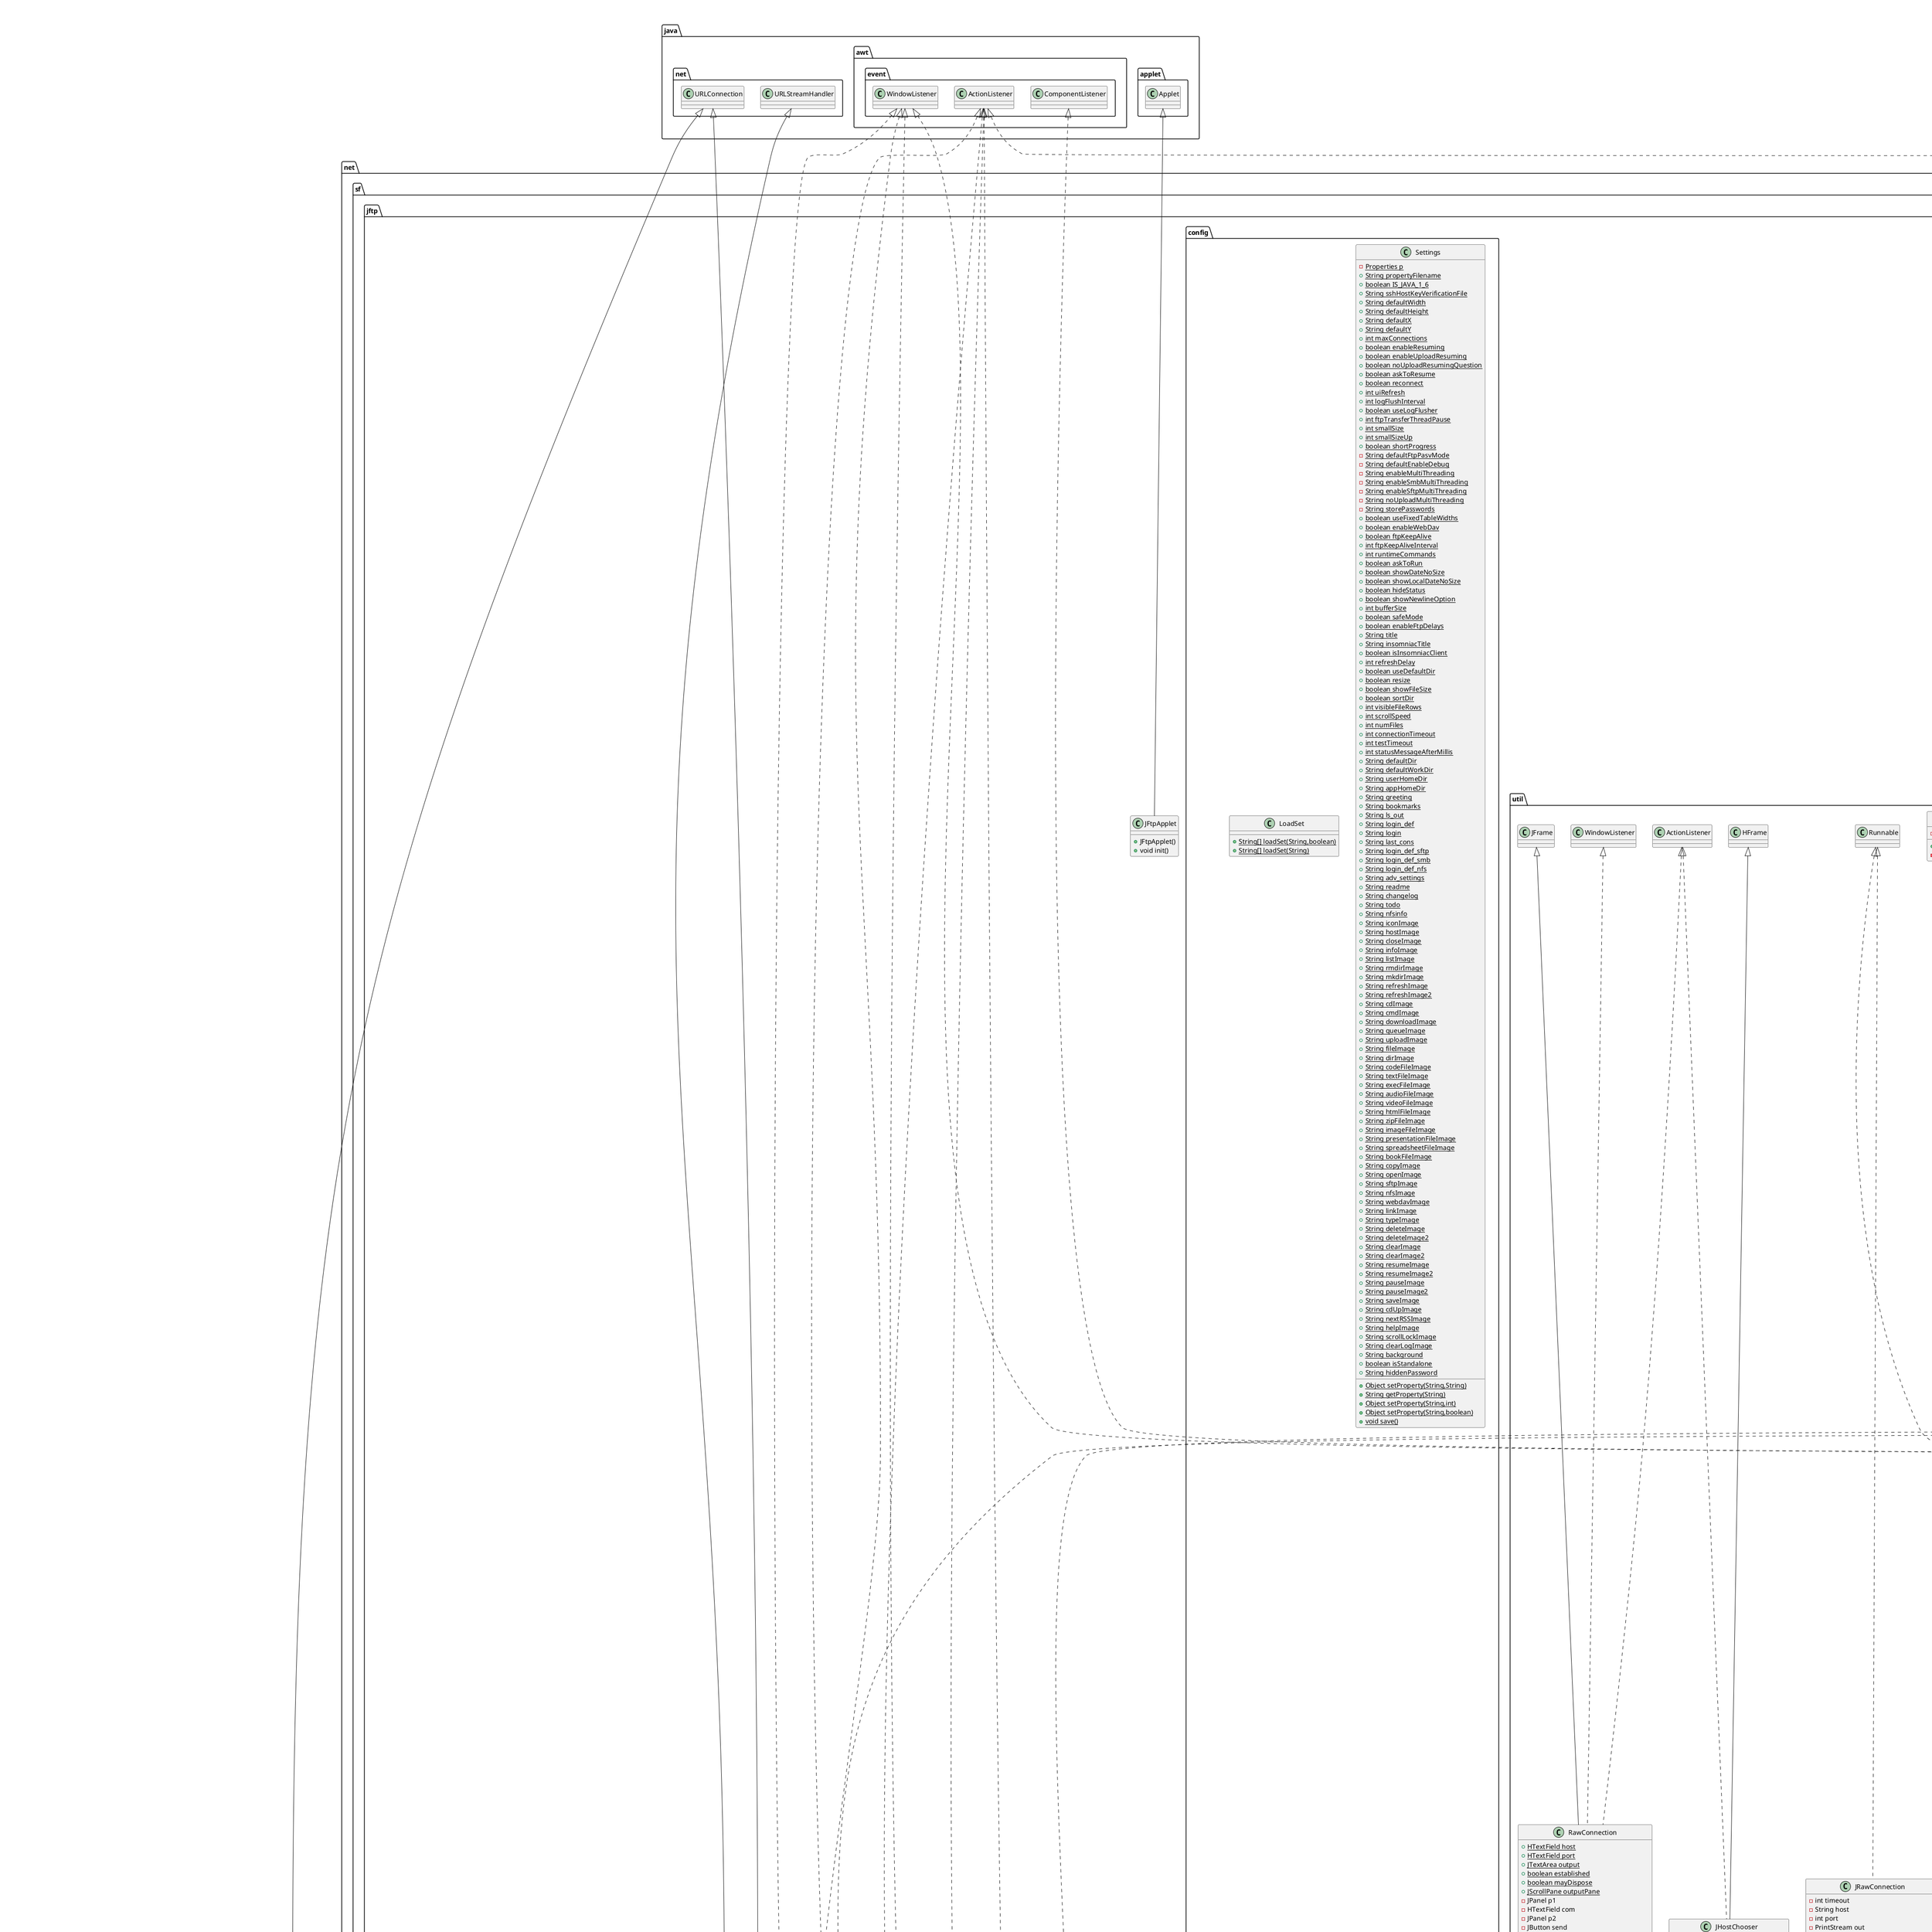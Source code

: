 @startuml
class net.sf.jftp.event.FtpEvent {
- int code
- String message
+  FtpEvent(int)
+  FtpEvent(int,String)
+ String eventMsg()
+ int eventCode()
}
class net.sf.jftp.gui.hostchooser.SftpHostChooser {
+ HTextField host
+ HTextField user
+ HTextField port
+ HPasswordField pass
+ JComboBox enc
+ JComboBox cs
+ JComboBox keys
+ JLabel encL
+ JLabel csL
+ JLabel keysL
+ JLabel keyfileL
- HButton ok
- HButton keyfile
- ComponentListener listener
- boolean useLocal
- String keyfileName
+  SftpHostChooser(ComponentListener,boolean)
+  SftpHostChooser(ComponentListener)
+  SftpHostChooser()
+ void init()
+ void stateChanged(ChangeEvent)
+ void update()
+ void update(String)
+ void actionPerformed(ActionEvent)
+ void windowClosing(WindowEvent)
+ void windowClosed(WindowEvent)
+ void windowActivated(WindowEvent)
+ void windowDeactivated(WindowEvent)
+ void windowIconified(WindowEvent)
+ void windowDeiconified(WindowEvent)
+ void windowOpened(WindowEvent)
+ void pause(int)
}
class net.sf.jftp.gui.tasks.ExternalDisplayer {
- JTextArea info
- JButton close
+  ExternalDisplayer(java.net.URL)
+ void actionPerformed(ActionEvent)
- void load(java.net.URL)
+ Insets getInsets()
}
class net.sf.jftp.gui.framework.ProgressBarList {
- int index
+  ProgressBarList()
+ void setListData(DirEntry[])
+ ProgressbarItem getSelectedValue()
- void deselectAll()
- String strip(String)
+ void setTransferred(String,long,String,long)
}
class net.sf.jftp.gui.hostchooser.NfsHostChooser {
+ {static} HTextField host
+ {static} HTextField user
+ {static} HPasswordField pass
+ {static} HButton info
- HPanel okP
- HButton ok
- ComponentListener listener
- boolean useLocal
+  NfsHostChooser(ComponentListener,boolean)
+  NfsHostChooser(ComponentListener)
+  NfsHostChooser()
+ void init()
+ void update()
+ void actionPerformed(ActionEvent)
+ void windowClosing(WindowEvent)
+ void windowClosed(WindowEvent)
+ void windowActivated(WindowEvent)
+ void windowDeactivated(WindowEvent)
+ void windowIconified(WindowEvent)
+ void windowDeiconified(WindowEvent)
+ void windowOpened(WindowEvent)
+ void pause(int)
}
class net.sf.jftp.gui.framework.GUIDefaults {
+ {static} Color mainBack
+ {static} Color back
+ {static} Color sizeBack
+ {static} Color front
+ {static} Color white
+ {static} Color red
+ {static} Color blue
+ {static} Color green
+ {static} Color activeColor
+ {static} Color activatedColor
+ {static} Color cdColor
+ {static} Color deniedColor
+ {static} Color writableColor
+ {static} Color defaultColor
+ {static} Color light
+ {static} Color lightActive
+ {static} Font small
+ {static} Font font
+ {static} Font active
+ {static} Font menuFont
+ {static} Font status
+ {static} Font monospaced
}
class net.sf.jftp.gui.tasks.Remover {
- HTextField text
- HButton ok
- HButton cancel
- HPanel okP
- String type
+  Remover(String,String)
+ void actionPerformed(ActionEvent)
}
class net.sf.jftp.system.logging.SystemLogger {
- void log(String)
- void log(String,Throwable)
+ void debug(String)
+ void debugRaw(String)
+ void debug(String,Throwable)
+ void warn(String)
+ void warn(String,Throwable)
+ void error(String)
+ void error(String,Throwable)
+ void info(String)
+ void info(String,Throwable)
+ void fatal(String)
+ void fatal(String,Throwable)
}
class net.sf.jftp.gui.tasks.HttpBrowser {
+  HttpBrowser(String)
+ void hyperlinkUpdate(HyperlinkEvent)
}
class net.sf.jftp.net.FtpKeepAliveThread {
- Thread runner
- FtpConnection conn
+  FtpKeepAliveThread(FtpConnection)
+ void run()
}
class net.sf.jftp.gui.framework.Updater {
}
class net.sf.jftp.tools.FileSearch {
- int currentDepth
- Hashtable checked
+ {static} boolean quiet
+ {static} boolean ultraquiet
~ String localDir
~ int MAX
~ int MIN_TERM
~ int MIN_FACTOR
~ boolean LOAD
~ String[] typeArray
~ String[] termArray
~ String[] optArray
~ String[] ignoreArray
~ String[] scanArray
+ {static} void main(String[])
- void spider(String)
- String clear(String)
- Vector addVector(Vector,Vector)
- int rate(String)
- int checkForResult(String)
- boolean checkForScanableUrl(String)
- void crawl(String)
- Vector sort(String,String,String)
- String[] check(String)
- String createAbsoluteUrl(String,String)
}
class net.sf.jftp.tools.Getter {
- String localDir
+  Getter(String)
+ String fetch(String)
+ void fetch(String,boolean)
+ {static} void chill(int)
}
class net.sf.jftp.util.JHostChooser {
- JLabel hostL
- JLabel portL
- JTextField host
- JTextField port
- JPanel p1
- JPanel okP
- JButton ok
+  JHostChooser()
+ void actionPerformed(ActionEvent)
+ Insets getInsets()
}
class net.sf.jftp.gui.tasks.PathChanger {
- HTextField text
- HButton ok
- String type
+  PathChanger(String)
+ void actionPerformed(ActionEvent)
}
class net.sf.jftp.gui.tasks.ProxyChooser {
- HTextField proxy
- HTextField port
- HButton ok
+  ProxyChooser()
+ void actionPerformed(ActionEvent)
}
class net.sf.jftp.net.server.FtpServer {
- int port
- int dataPort
+  FtpServer()
+  FtpServer(int)
+ void run()
+ {static} void main(String[])
}
class net.sf.jftp.gui.base.UIUtils {
+ {static} String getPasswordFromUser(JComponent)
+ {static} void runCommand(String)
}
class net.sf.jftp.gui.base.Spawn {
- Thread runner
- String cmd
+  Spawn(String)
+ void run()
}
class FtpUpload {
- boolean isThere
- ConnectionHandler handler
+  FtpUpload(String,String,String)
+ {static} void main(String[])
+ void updateRemoteDirectory(BasicConnection)
+ void connectionInitialized(BasicConnection)
+ void updateProgress(String,String,long)
+ void connectionFailed(BasicConnection,String)
+ void actionFinished(BasicConnection)
+ void debug(String)
+ void debugRaw(String)
+ void debug(String,Throwable)
+ void warn(String)
+ void warn(String,Throwable)
+ void error(String)
+ void error(String,Throwable)
+ void info(String)
+ void info(String,Throwable)
+ void fatal(String)
+ void fatal(String,Throwable)
}
class net.sf.jftp.gui.base.dir.DirEntry {
+ {static} int R
+ {static} int W
+ {static} int DENIED
~ {static} Hashtable extensionMap
~ {static} Object[] extensions
+ String file
- JLabel c
+ boolean selected
+ ActionListener who
- Image img
+ boolean isFile
- boolean isDirectory
- long size
- long transferred
- boolean isLink
- int accessible
- boolean noRender
+ Date date
+  DirEntry(String,ActionListener)
+ int Permission()
+ boolean isDirectory()
+ boolean isFile()
+ boolean isSelected()
+ String toString()
+ ImageIcon getImageIcon()
}
class net.sf.jftp.net.wrappers.WebdavConnection {
+ {static} int webdavBuffer
- String path
- String pwd
- Vector listeners
- String[] files
- String[] size
- int[] perms
- String baseFile
- int fileCount
- boolean shortProgress
- String user
- String pass
+  WebdavConnection(String,String,String,ConnectionListener)
+ int removeFileOrDir(String)
- void cleanLocalDir(String)
+ void sendRawCommand(String)
+ void disconnect()
+ boolean isConnected()
+ boolean cdup()
+ boolean mkdir(String)
+ void list()
+ boolean chdir(String)
+ boolean chdirNoRefresh(String)
+ String processPath(String)
+ String[] sortLs()
+ String[] sortSize()
+ int handleDownload(String)
+ int handleUpload(String)
+ int download(String)
+ int upload(String)
- void transferDir(String,String)
- HttpURL getURL(String)
- WebdavResource getResource(String)
- void transfer(String)
- void transfer(String,boolean)
- void work(String,String)
+ int upload(String,InputStream)
+ InputStream getDownloadInputStream(String)
+ void addConnectionListener(ConnectionListener)
+ void fireDirectoryUpdate()
+ boolean login(String,String)
+ void fireProgressUpdate(String,String,int)
+ Date[] sortDates()
+ boolean rename(String,String)
}
class net.sf.jftp.gui.framework.HButton {
+  HButton(String)
}
class net.sf.jftp.gui.base.Properties {
- Label fileL
- Label sizeL
- HButton ok
- HPanel okP
- String type
- String file
+  Properties(String,String)
- void process()
+ void actionPerformed(ActionEvent)
}
class net.sf.jftp.net.wrappers.StartConnection {
+ {static} FtpConnection con
+ {static} String keyfile
+ {static} boolean startCon(String,String,String,String,int,String,boolean)
+ {static} int startFtpCon(String,String,String,int,String,boolean)
+ {static} int startFtpCon(String,String,String,int,String,boolean,String)
- {static} void updateFileMenu(String[])
}
class net.sf.jftp.net.DataConnection {
+ {static} String GET
+ {static} String PUT
+ {static} String FAILED
+ {static} String FINISHED
+ {static} String DFINISHED
+ {static} String GETDIR
+ {static} String PUTDIR
- BufferedInputStream in
- BufferedOutputStream out
- Thread reciever
- int port
+ Socket sock
- ServerSocket ssock
- String type
- String file
- String host
- boolean resume
+ boolean finished
- boolean isThere
- long start
- FtpConnection con
- int skiplen
- boolean justStream
- boolean ok
- String localfile
- String newLine
- String LINEEND
+  DataConnection(FtpConnection,int,String,String,String)
+  DataConnection(FtpConnection,int,String,String,String,boolean)
+  DataConnection(FtpConnection,int,String,String,String,boolean,boolean)
+  DataConnection(FtpConnection,int,String,String,String,boolean,String)
+  DataConnection(FtpConnection,int,String,String,String,boolean,int)
+  DataConnection(FtpConnection,int,String,String,String,boolean,int,InputStream)
+ void run()
- void debug(String)
+ void reset()
- boolean time()
+ boolean isThere()
+ boolean isOK()
+ void interrupt()
- byte[] modifyPut(byte[],int)
- byte[] modifyGet(byte[],int)
}
class net.sf.jftp.net.server.FtpServerSocket {
+ {static} int port
+ {static} int dataPort
- {static} ArrayList commands
- Socket socket
- BufferedReader in
- PrintWriter out
- Hashtable methods
- File directory
- ResourceBundle bundle
- ServerSocket pasvSocket
- boolean passive
- int activePort
- String structure
- String transferMode
- String type
- String rootDir
- String currentDir
+  FtpServerSocket(Socket)
- void send(String)
- void send(String,Object[])
+ void motd()
+ void user(String)
+ void pass(String)
+ void syst(String)
+ void type(String)
+ void stru(String)
+ void mode(String)
+ void rein(String)
+ void smnt(String)
+ void quit(String)
+ void pwd(String)
+ void cwd(String)
+ void cdup(String)
+ void noop(String)
+ void help(String)
+ void stat(String)
- String addTrailingSlash(String)
- String removeTrailingSlash(String)
+ void mkd(String)
+ void feat(String)
+ void pasv(String)
+ void list(String)
+ void nlst(String)
+ void port(String)
+ void opts(String)
+ void lang(String)
+ void auth(String)
+ void setRoot(String)
+ void run()
+ {static} void main(String[])
}
class net.sf.jftp.JFtpApplet {
+  JFtpApplet()
+ void init()
}
class net.sf.jftp.gui.base.dir.DirPanel {
+ int length
+ String[] files
+ DirEntry[] dirEntry
+ String type
+ long oldtime
+ DownloadList dList
+ BasicConnection con
+ String path
+ JList jl
+  DirPanel()
+  DirPanel(String)
+  DirPanel(String,String)
+ void fresh()
+ void actionPerformed(Object,String)
+ void lock(boolean)
+ void unlock(boolean)
}
class net.sf.jftp.event.EventProcessor {
- {static} Hashtable table
- Vector buffer
- boolean done
+  EventProcessor(Vector)
+ void accept(Event)
+ {static} void addHandler(int,EventHandler)
+ boolean handle(Event)
+ void run()
}
class net.sf.jftp.gui.framework.HImage {
+ {static} Image getImage(Component,String)
+ {static} ImageIcon getImageIcon(String,String)
}
class net.sf.jftp.gui.base.LogFlusher {
- Thread runner
+  LogFlusher()
+ void run()
}
class yourTestsHere.CSSE375Test {
+ void test()
}
class net.sf.jftp.gui.tasks.NativeHttpBrowser {
+  NativeHttpBrowser(Composite,String)
+ {static} void main(String[])
}
class net.sf.jftp.gui.framework.ProgressbarItem {
- DirEntry d
- JProgressBar bar
+  ProgressbarItem(DirEntry)
+ void update(long,long,String)
+ void deselect()
+ void select()
+ Insets getInsets()
}
class net.sf.jftp.net.JConnection {
- int timeout
- String host
- int port
- PrintStream out
- BufferedReader in
- Socket s
- boolean isOk
- boolean established
- Thread runner
- int localPort
+  JConnection(String,int)
+ void run()
+ boolean isThere()
+ void send(String)
+ PrintStream getInetOutputStream()
+ InetAddress getLocalAddress()
- void pause(int)
}
class net.sf.jftp.net.wrappers.HttpTransfer {
- String url
- String localPath
- String file
+ boolean work
+ boolean pause
+ Thread runner
- Vector listeners
- int stat
- ConnectionHandler handler
+  HttpTransfer(String,String,Vector,ConnectionHandler)
+ void prepare()
+ void run()
+ void fireProgressUpdate(String,String,int)
+ boolean hasStarted()
+ FtpConnection getFtpConnection()
+ DataConnection getDataConnection()
}
abstract class net.sf.jftp.net.Transfer {
+ {static} String PAUSED
+ {static} String QUEUED
+ {static} String REMOVED
+ {static} String UPLOAD
+ {static} String DOWNLOAD
+ boolean work
+ boolean pause
+ {abstract}void prepare()
+ {abstract}int getStatus()
+ {abstract}boolean hasStarted()
+ {abstract}FtpConnection getFtpConnection()
+ {abstract}DataConnection getDataConnection()
}
class net.sf.jftp.gui.tasks.HostList {
- String promptHost
- String promptUser
- String promptPass
- String promptName
- String promptPort
- String promptButtonCancel
- String promptButtonOk
- String promptButtonSave
- String promptButtonNew
- String promptButtonDelete
- String promptDialogTitle
- JPanel jpHostInfo
- JTextField jtfHost
- JTextField jtfUser
- JPasswordField jtfPass
- JTextField jtfName
- JTextField jtfPort
- JLabel jlHost
- JLabel jlUser
- JLabel jlPass
- JLabel jlName
- JLabel jlPort
- JSplitPane jsplitpane
- JScrollPane jscrollpane
- JPanel jpbuttons
- JButton jbsave
- JButton jbcancel
- JButton jbok
- JButton jbnew
- JButton jbdelete
- JList hostList
- DefaultListModel hostListModel
- FtpHost selectedHostInfo
+  HostList(JDialog)
# void initListeners()
# void init()
# void initPrompts()
# void initButtonPanel()
# void initHostInfoPanel()
# void initHostListFrame()
# void loadHostList()
+ void onSelectHost()
+ void onDelete()
+ void onSave()
+ void onOk()
+ void onCancel()
+ void onNew()
- void updateHostInfoPanel()
- void updateHostInfoObject()
}
class net.sf.jftp.event.EventCollector {
# Vector buffer
+  EventCollector()
+ void accept(Event)
}
class net.sf.jftp.net.wrappers.SmbConnection {
+ {static} int smbBuffer
- String path
- String pwd
- Vector listeners
- String[] files
- String[] size
- int[] perms
- String user
- String pass
- String host
- String domain
- String baseFile
- int fileCount
- boolean isDirUpload
- boolean shortProgress
- boolean dummy
- boolean connected
+  SmbConnection()
+  SmbConnection(String,String,String,String,ConnectionListener)
# NtlmPasswordAuthentication getNtlmPasswordAuthentication()
- NtlmPasswordAuthentication getAuth()
+ int removeFileOrDir(String)
- void cleanSmbDir(String)
+ void sendRawCommand(String)
+ void disconnect()
+ boolean isConnected()
+ boolean cdup()
+ boolean mkdir(String)
+ void list()
+ boolean chdir(String)
+ boolean chdir(String,boolean)
+ boolean chdirNoRefresh(String)
+ boolean setLocalPath(String)
+ String[] sortLs()
+ String[] sortSize()
+ int handleUpload(String)
+ int handleDownload(String)
+ int upload(String)
+ int download(String)
- void downloadDir(String,String)
- void uploadDir(String,String)
- String toSMB(String)
- void work(String,String)
- void update(String,String,int)
+ void addConnectionListener(ConnectionListener)
+ void setConnectionListeners(Vector)
+ void fireDirectoryUpdate()
+ boolean login(String,String)
+ void fireProgressUpdate(String,String,int)
+ void fireActionFinished(SmbConnection)
+ int upload(String,InputStream)
+ InputStream getDownloadInputStream(String)
+ Date[] sortDates()
+ boolean rename(String,String)
}
class net.sf.jftp.system.CommandLine {
- EventCollector eventCollector
+  CommandLine()
+ boolean handle(Event)
+ void run()
+ {static} void main(String[])
}
class net.sf.jftp.JFtp {
+ {static} boolean mainUsed
+ {static} StatusPanel statusP
+ {static} JLabel statusL
+ {static} JFrame mainFrame
+ {static} Dir localDir
+ {static} Dir remoteDir
+ {static} DownloadList dList
+ {static} DownloadQueue dQueue
+ {static} boolean uiBlocked
+ {static} HostInfo hostinfo
- {static} ConnectionHandler defaultConnectionHandler
+ {static} JDesktopPane desktop
- {static} JScrollPane logSp
+ {static} JTextArea log
+ {static} boolean doScroll
+ {static} AppMenuBar menuBar
+ {static} int CAPACITY
+ {static} int CONNECTION_DATA_LENGTH
+ {static} DropTarget dropTarget
+ {static} DropTargetListener dtListener
+ {static} int acceptableActions
- LogFlusher flusher
- boolean initSize
+ JTabbedPane remoteConnectionPanel
+ JTabbedPane localConnectionPanel
- String oldText
- HDesktopBackground background
- JToolBar bottomBar
- JSplitPane workP
- JSplitPane logP
- JInternalFrame j1
- JInternalFrame j2
- JInternalFrame j3
- JInternalFrame j4
- JInternalFrame j5
- {static} Hashtable<String,JInternalFrame> internalFrames
+ HostChooser hc
- String buffer
- long oldtime
- UpdateDaemon daemon
+ RSSFeeder feeder
+  JFtp()
+  JFtp(boolean)
+ void init()
+ void addRSS()
# void chooseHost()
+ {static} String getHost()
+ {static} void setHost(String)
+ {static} void localUpdate()
+ {static} void remoteUpdate()
- void saveInternalPositions()
- void restoreInternalPositions()
- void restoreInternalPosition(JInternalFrame,String)
- void saveInternalPosition(JInternalFrame,String)
+ void windowClosing(WindowEvent)
+ {static} void safeDisconnect()
+ void windowClosed(WindowEvent)
+ void windowActivated(WindowEvent)
+ void windowDeactivated(WindowEvent)
+ void windowIconified(WindowEvent)
+ void windowDeiconified(WindowEvent)
+ void windowOpened(WindowEvent)
+ void componentHidden(ComponentEvent)
+ void componentMoved(ComponentEvent)
+ void componentShown(ComponentEvent)
+ void componentResized(ComponentEvent)
+ void addBackgroundImage()
- {static} void setSocksProxyOptions(String,String)
+ {static} void main(String[])
# void displayGUI()
- void log(String)
- void logRaw(String)
+ {static} void clearLog()
- void log(String,Throwable)
+ void debug(String)
+ void debugRaw(String)
+ void debug(String,Throwable)
+ void warn(String)
+ void warn(String,Throwable)
+ void error(String)
+ void error(String,Throwable)
+ void info(String)
+ void info(String,Throwable)
+ void fatal(String)
+ void fatal(String,Throwable)
+ void debugSize(int,boolean,boolean,String)
+ {static} String getVersion()
+ {static} ConnectionHandler getConnectionHandler()
+ void fireUpdate()
+ void ensureLogging()
+ void setLookAndFeel(String)
+ void addConnection(String,BasicConnection)
+ void addLocalConnection(String,BasicConnection)
- String parse(String)
+ void stateChanged(ChangeEvent)
+ void closeCurrentTab()
+ void closeCurrentLocalTab()
+ void addToDesktop(String,Component,int,int)
+ void removeFromDesktop(int)
+ {static} void setAppCursor(Cursor)
+ void setClosable(int,boolean)
+ void setLocation(int,int,int)
+ {static} void updateMenuBar()
+ void internalFrameClosing(InternalFrameEvent)
+ void internalFrameActivated(InternalFrameEvent)
+ void internalFrameClosed(InternalFrameEvent)
+ void internalFrameDeactivated(InternalFrameEvent)
+ void internalFrameDeiconified(InternalFrameEvent)
+ void internalFrameIconified(InternalFrameEvent)
+ void internalFrameOpened(InternalFrameEvent)
+ void drop()
+ void handleDrop(DropTargetDropEvent,Transferable)
- void draggedTransfer(File[],String)
}
class net.sf.jftp.JFtp$DTListener {
+ void dragEnter(DropTargetDragEvent)
+ void dragOver(DropTargetDragEvent)
+ void dropActionChanged(DropTargetDragEvent)
+ void dragExit(DropTargetEvent)
+ void drop(DropTargetDropEvent)
}
class net.sf.jftp.gui.framework.TransferComponent {
}
class net.sf.jftp.net.FtpURLStreamHandler {
+  FtpURLStreamHandler()
+ URLConnection openConnection(URL)
}
interface net.sf.jftp.event.FtpEventConstants {
+ {static} int FTPCommand
+ {static} int FTPPrompt
+ {static} int FTPShutdown
}
class net.sf.jftp.gui.base.dir.DirCellRenderer {
~ {static} ImageIcon longIcon
~ {static} ImageIcon shortIcon
- Object value
+  DirCellRenderer()
+ Component getListCellRendererComponent(JList,Object,int,boolean,boolean)
}
class net.sf.jftp.gui.base.LocalDir {
~ {static} String deleteString
~ {static} String mkdirString
~ {static} String refreshString
~ {static} String cdString
~ {static} String cmdString
~ {static} String downloadString
~ {static} String uploadString
~ {static} String zipString
~ {static} String cpString
~ {static} String rnString
~ {static} String cdUpString
~ HImageButton deleteButton
~ HImageButton mkdirButton
~ HImageButton cmdButton
~ HImageButton refreshButton
~ HImageButton cdButton
~ HImageButton uploadButton
~ HImageButton zipButton
~ HImageButton cpButton
~ HImageButton rnButton
- DirCanvas label
- boolean pathChanged
- boolean firstGui
- int pos
- JPanel p
- JToolBar buttonPanel
- JToolBar currDirPanel
- DefaultListModel jlm
- JScrollPane jsp
- int tmpindex
- Hashtable dummy
- JPopupMenu popupMenu
- JMenuItem runFile
- JMenuItem viewFile
- JMenuItem props
- DirEntry currentPopup
- String sortMode
~ String[] sortTypes
- JComboBox sorter
~ HImageButton cdUpButton
- boolean dateEnabled
+  LocalDir()
+  LocalDir(String)
+ void gui_init()
+ void doChdir(String)
+ void setViewPort()
+ void gui(boolean)
+ void setDirList(boolean)
+ boolean chdir(String)
+ void actionPerformed(ActionEvent)
- void copy(Object[],String,String,String)
+ void blockedTransfer(int)
+ void lock(boolean)
+ void unlock(boolean)
+ void fresh()
+ void transfer()
+ void startTransfer(DirEntry)
+ void transfer(int)
+ void safeUpdate()
+ void actionPerformed(Object,String)
+ void updateProgress(String,String,long)
+ void connectionInitialized(BasicConnection)
+ void actionFinished(BasicConnection)
+ void connectionFailed(BasicConnection,String)
- void setDate()
+ void updateRemoteDirectory(BasicConnection)
- void setZipFilePath(DirEntry)
+ void showContentWindow(String,DirEntry)
+ void keyPressed(KeyEvent)
+ void keyReleased(KeyEvent)
+ void keyTyped(KeyEvent)
}
class net.sf.jftp.system.UpdateDaemon {
- {static} int rem
- {static} int loc
- {static} int log
- {static} int reg
- {static} int cal
- Thread runner
- JFtp jftp
+  UpdateDaemon(JFtp)
+ {static} void updateRemoteDirGUI()
+ {static} void updateRemoteDir()
+ {static} void updateLocalDir()
+ {static} void updateLog()
+ {static} void updateCall()
+ void run()
}
class net.sf.jftp.net.ConnectionHandler {
- Hashtable<String,Transfer> connections
+ void addConnection(String,Transfer)
+ void removeConnection(String)
+ Hashtable<String,Transfer> getConnections()
}
class net.sf.jftp.gui.tasks.Renamer {
+ HTextField text
- HButton ok
- HPanel okP
- String oldName
- String path
+  Renamer(String,String)
+ void actionPerformed(ActionEvent)
}
abstract class net.sf.jftp.event.Event {
+ {abstract}int eventCode()
}
class net.sf.jftp.net.FilesystemConnection {
+ {static} int filesystemBuffer
- String path
- String pwd
- Vector<ConnectionListener> listeners
- String[] files
- String[] size
- int[] perms
- String baseFile
- int fileCount
- boolean shortProgress
+ Vector<Date> dateVector
+  FilesystemConnection()
+  FilesystemConnection(String,ConnectionListener)
+ int removeFileOrDir(String)
- void cleanLocalDir(String)
+ void sendRawCommand(String)
+ void disconnect()
+ boolean isConnected()
+ boolean cdup()
+ boolean mkdir(String)
+ void list()
+ boolean chdir(String)
+ boolean chdirNoRefresh(String)
+ String processPath(String)
+ boolean setLocalPath(String)
+ String[] sortLs()
+ String[] sortSize()
+ int handleDownload(String)
+ int handleUpload(String)
+ int download(String)
+ int upload(String)
- void transferDir(String,String)
- void transfer(String)
- void work(String,String)
+ int upload(String,InputStream)
- void work(BufferedInputStream,String,String)
+ InputStream getDownloadInputStream(String)
+ void addConnectionListener(ConnectionListener)
+ void setConnectionListeners(Vector<ConnectionListener>)
+ void fireDirectoryUpdate()
+ boolean login(String,String)
+ void fireProgressUpdate(String,String,int)
+ Date[] sortDates()
+ boolean rename(String,String)
}
class net.sf.jftp.gui.framework.LoadPanel {
}
class net.sf.jftp.net.FtpURLConnection {
- FtpConnection connection
- String username
- String password
- int loginFlag
+  FtpURLConnection(URL)
+ void connect()
+ boolean loginSucceeded()
+ {static} void main(String[])
}
class net.sf.jftp.net.FtpTransfer {
- String host
- int port
- String localPath
- String remotePath
- String file
- String user
- String pass
- FtpConnection con
- String type
+ Thread runner
- int stat
- boolean started
- ConnectionHandler handler
- Vector<ConnectionListener> listeners
- String newName
- int transferStatus
- String crlf
+  FtpTransfer(String,int,String,String,String,String,String,String,ConnectionHandler,Vector<ConnectionListener>,String,String)
+  FtpTransfer(String,int,String,String,String,String,String,String,ConnectionHandler,Vector<ConnectionListener>,String)
+ void prepare()
+ void run()
+ boolean hasStarted()
}
class net.sf.jftp.gui.framework.HFrame {
+  HFrame()
+ void fixLocation()
+ {static} void fixLocation(Window)
}
class net.sf.jftp.gui.base.StatusCanvas {
~ JLabel host
~ JLabel separator
~ JLabel text
~ String drawText
~ int pos
~ Image image
~ Graphics offg
~ boolean slide
~ int interval
~ boolean fwd
+  StatusCanvas()
+ void forward()
+ void scrollText(String)
+ void fresh()
+ void paintComponent(Graphics)
+ void update(Graphics)
}
class net.sf.jftp.net.FtpConnection {
- {static} boolean TESTMODE
+ {static} String ASCII
+ {static} String BINARY
+ {static} String EBCDIC
+ {static} String L8
+ {static} String STREAM
+ {static} String BLOCKED
+ {static} String COMPRESSED
- {static} String NEGATIVE
- {static} String NEGATIVE2
- {static} String POSITIVE
- {static} String PROCEED
- {static} char MORE_LINES_APPENDED
+ {static} String LIST_DEFAULT
+ {static} String LIST
- {static} boolean useStream
- {static} boolean useBlocked
- {static} boolean useCompressed
- {static} int porta
- {static} int portb
+ boolean hasUploaded
+ boolean work
- boolean msg
- boolean ok
- String pwd
- String initCWD
- String[] loginAck
- String osType
- String dataType
- List<FtpTransfer> transfers
- boolean modeStreamSet
- DataConnection dcon
- Vector<ConnectionListener> listeners
- ConnectionHandler handler
- FtpKeepAliveThread keepAliveThread
- String localPath
- String host
- String username
- String password
- int port
- BufferedReader in
- JConnection jcon
- boolean connected
- boolean shortProgress
- boolean isDirUpload
- String baseFile
- int fileCount
- String typeNow
- String crlf
+ Vector<Date> dateVector
+ Vector<String> currentListing
+ Vector<String> currentFiles
+ Vector<String> currentSizes
+ Vector<String> currentPerms
+  FtpConnection(String)
+  FtpConnection(String,int,String)
+  FtpConnection(String,int,String,String)
+ int login(String,String)
+ String[] sortSize()
- String[] toArray(Vector<String>)
+ String[] sortLs()
- String giveFile(StringTokenizer,int)
- String giveSize(StringTokenizer,int)
- String parseSymlink(String)
- String parseSymlinkBack(String)
- boolean isSymlink(String)
+ int handleDownload(String)
+ int download(String)
+ InputStream getDownloadInputStream(String)
- int rawDownload(String)
- int downloadDir(String)
+ int handleUpload(String)
+ int handleUpload(String,String)
+ int upload(String)
+ int upload(String,String)
+ int upload(String,InputStream)
+ int upload(String,String,InputStream)
- int rawUpload(String)
- int rawUpload(String,String)
- int rawUpload(String,String,InputStream)
- int uploadDir(String)
- String parse(String)
- int cleanDir(String,String)
+ int removeFileOrDir(String)
+ void disconnect()
+ void sendRawCommand(String)
+ boolean isConnected()
- void updatePWD()
+ boolean chdirRaw(String)
- boolean success(String)
+ boolean cdup()
+ boolean mkdir(String)
- int negotiatePort()
+ void list()
+ boolean chdir(String)
+ boolean chdirNoRefresh(String)
- boolean chdirWork(String)
+ void pause(int)
+ int exists(String)
+ boolean rename(String,String)
+ void binary()
+ void ascii()
+ boolean type(String)
+ void noop()
+ void abort()
+ String system()
+ void modeStream()
+ void modeBlocked()
+ void modeCompressed()
+ String mode(String)
+ DataConnection getDataConnection()
+ void addConnectionListener(ConnectionListener)
+ void setConnectionListeners(Vector<ConnectionListener>)
+ void fireDirectoryUpdate(FtpConnection)
+ void fireProgressUpdate(String,String,long)
+ void fireConnectionInitialized(FtpConnection)
+ void fireConnectionFailed(FtpConnection,String)
+ void fireActionFinished(FtpConnection)
+ FtpTransfer getLastInitiatedTransfer()
+ void abortTransfer()
+ Date[] sortDates()
+ BufferedReader getCommandInputReader()
+ OutputStream getCommandOutputStream()
}
class Grapher {
+ String[] files
+ String prefix
+ String[] paths
+ Hashtable table
+ Hashtable pool
+ {static} int width
+ {static} int height
+  Grapher()
+ void paint(Graphics)
+ void linkPoints(Graphics,Point)
+ boolean check(int,int)
+ int countRelations(File,String)
+ File getFile(String)
+ {static} void main(String[])
}
class net.sf.jftp.tools.HttpSpider {
- HTextField host
- HTextField type
- HTextField depth
- HTextField dir
- JPanel p1
- JPanel okP
- JButton ok
- int currentDepth
- int MAX
- String[] typeArray
- String localDir
- String[] argv
- Thread runner
- boolean stopflag
- JButton stop
+  HttpSpider(String)
+ void actionPerformed(ActionEvent)
+ void run()
- void spider(String[])
- String clear(String)
- Vector addVector(Vector,Vector)
- void smoke(String)
- Vector sortiermal(String,String,String)
- String[] check(String)
- String checker(String,String)
+ Insets getInsets()
}
class net.sf.jftp.tools.Holer {
- String localDir
+  Holer(String)
+ String holZeug(String)
+ void bringAnStart(String,boolean)
- {static} void chill(int)
}
class net.sf.jftp.net.wrappers.Sftp2Connection {
+ {static} int smbBuffer
- String path
- String pwd
- Vector listeners
- String[] files
- String[] size
- int[] perms
- String user
- String pass
- String host
- String baseFile
- int fileCount
- boolean isDirUpload
- boolean shortProgress
- int port
- boolean connected
- String keyfile
- Session session
- ChannelSftp channel
+  Sftp2Connection(String,String,String)
- boolean login()
+ int removeFileOrDir(String)
- void cleanSftpDir(String)
+ void sendRawCommand(String)
+ void disconnect()
+ boolean isConnected()
+ boolean mkdir(String)
+ void list()
+ boolean chdir(String)
+ boolean chdir(String,boolean)
+ boolean cdup()
+ boolean chdirNoRefresh(String)
+ boolean setLocalPath(String)
+ String[] sortLs()
+ String[] sortSize()
+ int handleUpload(String)
+ int handleDownload(String)
+ int upload(String)
+ int download(String)
- void downloadDir(String,String)
- void uploadDir(String,String)
- String toSFTP(String)
- String toSFTPDir(String)
- void work(String,String,boolean)
+ boolean rename(String,String)
- void update(String,String,int)
+ void addConnectionListener(ConnectionListener)
+ void setConnectionListeners(Vector)
+ void fireDirectoryUpdate()
+ boolean login(String,String)
+ void fireProgressUpdate(String,String,int)
+ void fireActionFinished(Sftp2Connection)
+ int upload(String,InputStream)
+ InputStream getDownloadInputStream(String)
+ Date[] sortDates()
}
class net.sf.jftp.net.wrappers.MyUserInfo {
~ String password
+  MyUserInfo(String)
+ boolean promptYesNo(String)
+ boolean promptPassphrase(String)
+ boolean promptPassword(String)
+ void showMessage(String)
}
interface net.sf.jftp.gui.base.dir.Dir {
+ void setDownloadList(DownloadList)
+ void actionPerformed(Object,String)
+ String Path()
+ boolean setPath(String)
+ String Type()
+ void setType(String)
+ void fresh()
+ void lock(boolean)
+ void unlock(boolean)
}
class net.sf.jftp.gui.framework.FileTransferable {
+ {static} DataFlavor plainTextFlavor
+ {static} DataFlavor[] flavors
- {static} List flavorList
+ boolean isDataFlavorSupported(DataFlavor)
+ Object getTransferData(DataFlavor)
}
class net.sf.jftp.gui.tasks.AutoRemover {
+  AutoRemover(String,String)
}
class net.sf.jftp.gui.tasks.AddBookmarks {
- {static} JFtp jftp
- HButton add
- HButton addAndConnect
+ HComboBox protocols
+ HTextField host
+ HTextField user
+ HPasswordField pass
+ HTextField port
+ HTextField dirOrDom
+ HComboBox isLocal
+  AddBookmarks(ComponentListener,JFtp)
+  AddBookmarks(JFtp)
+ void init()
+ void update()
+ void windowClosing(WindowEvent)
+ void windowClosed(WindowEvent)
+ void windowActivated(WindowEvent)
+ void windowDeactivated(WindowEvent)
+ void windowIconified(WindowEvent)
+ void windowDeiconified(WindowEvent)
+ void windowOpened(WindowEvent)
+ void actionPerformed(ActionEvent)
- void getData(boolean)
- String checkIfEmpty(String)
}
class net.sf.jftp.gui.base.AppMenuBar {
+ {static} JCheckBoxMenuItem fadeMenu
+ {static} JCheckBoxMenuItem askToDelete
+ {static} JCheckBoxMenuItem debug
+ {static} JCheckBoxMenuItem disableLog
+ {static} JMenuItem clearItems
- JFtp jftp
~ JMenu file
~ JMenu opt
~ JMenu view
~ JMenu tools
~ JMenu bookmarks
~ JMenu info
~ JMenu lf
~ JMenu background
~ JMenu ftp
~ JMenu smb
~ JMenu sftp
~ JMenu security
~ JMenu experimental
~ JMenu rss
~ JMenu cnn
~ JMenuItem localFtpCon
~ JMenuItem localSftpCon
~ JMenuItem localSmbCon
~ JMenuItem localNfsCon
~ JMenuItem localWebdavCon
~ JMenuItem closeLocalCon
~ JMenuItem ftpCon
~ JMenuItem sftpCon
~ JMenuItem smbCon
~ JMenuItem nfsCon
~ JMenuItem webdavCon
~ JMenuItem close
~ JMenuItem exit
~ JMenuItem readme
~ JMenuItem changelog
~ JMenuItem todo
~ JMenuItem hp
~ JMenuItem opts
~ JMenuItem http
~ JMenuItem raw
~ JMenuItem spider
~ JMenuItem shell
~ JMenuItem loadAudio
~ JCheckBoxMenuItem rssDisabled
~ JCheckBoxMenuItem nl
~ JMenuItem loadSlash
~ JMenuItem loadCNN1
~ JMenuItem loadCNN2
~ JMenuItem loadCNN3
~ JMenuItem loadRss
~ JCheckBoxMenuItem stdback
~ JCheckBoxMenuItem resuming
~ JCheckBoxMenuItem ask
~ JMenuItem proxy
~ JCheckBoxMenuItem smbThreads
~ JCheckBoxMenuItem sftpThreads
~ JCheckBoxMenuItem sshKeys
~ JCheckBoxMenuItem storePasswords
~ JCheckBoxMenuItem useNewIcons
~ JCheckBoxMenuItem hideHidden
~ JMenuItem clear
~ JMenuItem[] lastConnections
~ String[][] cons
~ String[] lastConData
~ Character charTab
~ String tab
~ JMenuItem manage
~ JMenuItem add
~ Hashtable marks
~ JMenu current
~ JMenu last
+  AppMenuBar(JFtp)
+ void loadBookmarks()
- void addBookmarkLine(String)
+ void addBookmark(String,String,String,String,int,String,String)
+ void resetFileItems()
+ void actionPerformed(ActionEvent)
- void switchRSS(String)
- void show(String)
- void setMnemonics()
- void connectionSelected(int)
}
class net.sf.jftp.config.LoadSet {
+ {static} String[] loadSet(String,boolean)
+ {static} String[] loadSet(String)
}
class net.sf.jftp.gui.tasks.RemoteCommand {
- HTextField text
- HButton ok
+  RemoteCommand()
+ void actionPerformed(ActionEvent)
}
class net.sf.jftp.gui.hostchooser.SmbHostChooser {
+ {static} HTextField host
+ {static} HTextField user
+ {static} HPasswordField pass
~ JCheckBox lan
+ HTextField domain
+ HTextField broadcast
+ HTextField wins
+ JComboBox ip
- HButton ok
- ComponentListener listener
- boolean useLocal
+  SmbHostChooser(ComponentListener,boolean)
+  SmbHostChooser(ComponentListener)
+  SmbHostChooser()
+ void init()
- void setBCast()
+ void update()
+ void actionPerformed(ActionEvent)
+ void windowClosing(WindowEvent)
+ void windowClosed(WindowEvent)
+ void windowActivated(WindowEvent)
+ void windowDeactivated(WindowEvent)
+ void windowIconified(WindowEvent)
+ void windowDeiconified(WindowEvent)
+ void windowOpened(WindowEvent)
+ void pause(int)
}
class net.sf.jftp.event.FtpEventHandler {
- {static} ArrayList commands
- FtpClient client
- Hashtable methods
+  FtpEventHandler()
+ void open(Vector)
+ void disconnect(Vector)
+ void cd(Vector)
+ void pwd(Vector)
+ void get(Vector)
+ void put(Vector)
+ void quit(Vector)
+ boolean handle(Event)
}
class net.sf.jftp.config.Settings {
- {static} Properties p
+ {static} String propertyFilename
+ {static} boolean IS_JAVA_1_6
+ {static} String sshHostKeyVerificationFile
+ {static} String defaultWidth
+ {static} String defaultHeight
+ {static} String defaultX
+ {static} String defaultY
+ {static} int maxConnections
+ {static} boolean enableResuming
+ {static} boolean enableUploadResuming
+ {static} boolean noUploadResumingQuestion
+ {static} boolean askToResume
+ {static} boolean reconnect
+ {static} int uiRefresh
+ {static} int logFlushInterval
+ {static} boolean useLogFlusher
+ {static} int ftpTransferThreadPause
+ {static} int smallSize
+ {static} int smallSizeUp
+ {static} boolean shortProgress
- {static} String defaultFtpPasvMode
- {static} String defaultEnableDebug
- {static} String enableMultiThreading
- {static} String enableSmbMultiThreading
- {static} String enableSftpMultiThreading
- {static} String noUploadMultiThreading
- {static} String storePasswords
+ {static} boolean useFixedTableWidths
+ {static} boolean enableWebDav
+ {static} boolean ftpKeepAlive
+ {static} int ftpKeepAliveInterval
+ {static} int runtimeCommands
+ {static} boolean askToRun
+ {static} boolean showDateNoSize
+ {static} boolean showLocalDateNoSize
+ {static} boolean hideStatus
+ {static} boolean showNewlineOption
+ {static} int bufferSize
+ {static} boolean safeMode
+ {static} boolean enableFtpDelays
+ {static} String title
+ {static} String insomniacTitle
+ {static} boolean isInsomniacClient
+ {static} int refreshDelay
+ {static} boolean useDefaultDir
+ {static} boolean resize
+ {static} boolean showFileSize
+ {static} boolean sortDir
+ {static} int visibleFileRows
+ {static} int scrollSpeed
+ {static} int numFiles
+ {static} int connectionTimeout
+ {static} int testTimeout
+ {static} int statusMessageAfterMillis
+ {static} String defaultDir
+ {static} String defaultWorkDir
+ {static} String userHomeDir
+ {static} String appHomeDir
+ {static} String greeting
+ {static} String bookmarks
+ {static} String ls_out
+ {static} String login_def
+ {static} String login
+ {static} String last_cons
+ {static} String login_def_sftp
+ {static} String login_def_smb
+ {static} String login_def_nfs
+ {static} String adv_settings
+ {static} String readme
+ {static} String changelog
+ {static} String todo
+ {static} String nfsinfo
+ {static} String iconImage
+ {static} String hostImage
+ {static} String closeImage
+ {static} String infoImage
+ {static} String listImage
+ {static} String rmdirImage
+ {static} String mkdirImage
+ {static} String refreshImage
+ {static} String refreshImage2
+ {static} String cdImage
+ {static} String cmdImage
+ {static} String downloadImage
+ {static} String queueImage
+ {static} String uploadImage
+ {static} String fileImage
+ {static} String dirImage
+ {static} String codeFileImage
+ {static} String textFileImage
+ {static} String execFileImage
+ {static} String audioFileImage
+ {static} String videoFileImage
+ {static} String htmlFileImage
+ {static} String zipFileImage
+ {static} String imageFileImage
+ {static} String presentationFileImage
+ {static} String spreadsheetFileImage
+ {static} String bookFileImage
+ {static} String copyImage
+ {static} String openImage
+ {static} String sftpImage
+ {static} String nfsImage
+ {static} String webdavImage
+ {static} String linkImage
+ {static} String typeImage
+ {static} String deleteImage
+ {static} String deleteImage2
+ {static} String clearImage
+ {static} String clearImage2
+ {static} String resumeImage
+ {static} String resumeImage2
+ {static} String pauseImage
+ {static} String pauseImage2
+ {static} String saveImage
+ {static} String cdUpImage
+ {static} String nextRSSImage
+ {static} String helpImage
+ {static} String scrollLockImage
+ {static} String clearLogImage
+ {static} String background
+ {static} boolean isStandalone
+ {static} String hiddenPassword
+ {static} Object setProperty(String,String)
+ {static} String getProperty(String)
+ {static} Object setProperty(String,int)
+ {static} Object setProperty(String,boolean)
+ {static} void save()
}
class net.sf.jftp.gui.base.dir.TableUtils {
+ {static} void calcColumnWidths(JTable)
+ {static} void setFixedWidths(JTable)
+ {static} void copyTableSelectionsToJList(JList,JTable)
- {static} TableModel generateTableModel(JList)
+ {static} void layoutTable(JList,JTable)
+ {static} void layoutTable(JList,JTable,Vector)
+ {static} void tryToEnableRowSorting(JTable)
+ {static} void modifyTableHeader(JTableHeader,Vector)
+ {static} JComponent makeTable(JTable,JComponent)
}
class net.sf.jftp.gui.base.DownloadList {
+ Hashtable sizeCache
- ProgressBarList list
- Hashtable downloads
- long oldtime
- HImageButton resume
- HImageButton pause
- HImageButton cancel
- HImageButton clear
- JScrollPane scroll
+  DownloadList()
+ void fresh()
+ void actionPerformed(ActionEvent)
- void deleteCon()
- void pauseCon()
- void resumeCon()
- String getActiveItem()
+ void updateList(String,String,long,long)
- DirEntry[] toArray()
- void updateArea()
- String getFile(String)
- String getRealName(String)
- String getRawFile(String)
- boolean safeUpdate()
}
class net.sf.jftp.config.SaveSet {
- PrintStream out
+  SaveSet(String,String,String,String,String,String)
+  SaveSet(String,String,String,String,String,String,String)
+  SaveSet(String,String)
- void savePW(String,PrintStream)
}
class net.sf.jftp.gui.framework.HComboBox {
- JLabel label
+ JComboBox comboBox
+  HComboBox(String)
+  HComboBox(String,String[])
+ String getLabel()
+ void setLabel(String)
+ Object getSelectedItem()
+ void addItem(Object)
+ void addActionListener(java.awt.event.ActionListener)
+ void setEditable(boolean)
}
class net.sf.jftp.gui.tasks.ImageViewer {
+  ImageViewer(String)
}
class net.sf.jftp.gui.tasks.ImagePanel {
- Image img
+  ImagePanel(String)
+ void paintComponent(Graphics)
+ void update(Graphics)
}
class net.sf.jftp.gui.tasks.HttpDownloader {
- HTextField text
- HButton ok
+  HttpDownloader()
+ void actionPerformed(ActionEvent)
}
class net.sf.jftp.gui.base.dir.DirLister {
- int length
- String[] files
- String[] sizes
- int[] perms
- boolean isDirectory
+ boolean finished
- BasicConnection con
- String sortMode
- Date[] dates
+  DirLister(BasicConnection)
+  DirLister(BasicConnection,String)
+  DirLister(BasicConnection,String,boolean)
+ void init()
- void sort(String)
- boolean comp(Date,Date)
+ void sortFirst()
+ void actionPerformed(ActionEvent)
+ boolean isOk()
+ int getLength()
+ String[] list()
+ String[] sList()
+ int[] getPermissions()
+ Date[] getDates()
}
class FtpDownload {
- boolean isThere
+ {static} long time
- ConnectionHandler handler
+  FtpDownload(String,String)
+ {static} void main(String[])
+ void updateRemoteDirectory(BasicConnection)
+ void connectionInitialized(BasicConnection)
+ void updateProgress(String,String,long)
+ void connectionFailed(BasicConnection,String)
+ void actionFinished(BasicConnection)
+ void debug(String)
+ void debugRaw(String)
+ void debug(String,Throwable)
+ void warn(String)
+ void warn(String,Throwable)
+ void error(String)
+ void error(String,Throwable)
+ void info(String)
+ void info(String,Throwable)
+ void fatal(String)
+ void fatal(String,Throwable)
}
class net.sf.jftp.tools.RSSFeeder {
+ {static} String urlstring
~ Thread runner
~ URL url
~ RSSParser parser
~ StatusCanvas can
~ HImageButton next
~ boolean header
~ boolean breakHeader
~ int HEADER_IVAL
~ int LOAD_IVAL
+  RSSFeeder()
+ void switchTo(String)
+ void run()
+ void actionPerformed(ActionEvent)
}
class net.sf.jftp.gui.framework.HDesktopBackground {
+ ActionListener who
- Image img
- String image
- String cmd
+  HDesktopBackground(String,ActionListener)
+ void paintComponent(Graphics)
+ void update(Graphics)
+ void mouseClicked(MouseEvent)
+ void mousePressed(MouseEvent)
+ void mouseReleased(MouseEvent)
+ void mouseEntered(MouseEvent)
+ void mouseExited(MouseEvent)
+ boolean imageUpdate(Image,int,int,int,int,int)
}
class net.sf.jftp.gui.tasks.BookmarkItem {
- String host
- String user
- String pass
- String protocol
- int port
- String dirOrDom
- boolean useLocal
+  BookmarkItem(String)
+ void setProtocol(String)
+ void setDirectory(String)
+ void setPort(int)
+ void setLocal(boolean)
+ void setUserdata(String,String)
+ void connect()
}
class net.sf.jftp.system.logging.Log {
- {static} Logger logger
- {static} Log log
- {static} StringBuffer cache
-  Log()
+ {static} void setLogger(Logger)
+ {static} void debug(String)
+ {static} void debugRaw(String)
+ {static} void out(String)
+ {static} void devnull(Object)
+ {static} String getCache()
+ {static} void clearCache()
}
class net.sf.jftp.gui.framework.HPanel {
+  HPanel()
}
class net.sf.jftp.util.ZipFileCreator {
- ZipOutputStream z
+  ZipFileCreator(String[],String,String)
- void perform(String[],String,String)
}
class net.sf.jftp.net.wrappers.SmbTransfer {
- String url
- String domain
- String localPath
- String file
- String user
- String pass
- SmbConnection con
- String type
+ Thread runner
- Vector listeners
+  SmbTransfer(String,String,String,String,String,String,Vector,String)
+ void prepare()
+ void run()
+ SmbConnection getSmbConnection()
}
class net.sf.jftp.gui.base.StatusPanel {
+ {static} StatusCanvas status
- HImageButton newcon
- HImageButton smbcon
- HImageButton sftpcon
- HImageButton nfscon
- HImageButton webdavcon
+ HImageButton close
- HImageButton go
- JTextField address
+ JFtp jftp
+  StatusPanel(JFtp)
+ void status(String)
+ String getHost()
+ void setHost(String)
+ void actionPerformed(ActionEvent)
+ void startTransfer(String,String,Vector,ConnectionHandler)
+ Insets getInsets()
}
interface net.sf.jftp.system.logging.Logger {
+ void debug(String)
+ void debugRaw(String)
+ void debug(String,Throwable)
+ void warn(String)
+ void warn(String,Throwable)
+ void error(String)
+ void error(String,Throwable)
+ void info(String)
+ void info(String,Throwable)
+ void fatal(String)
+ void fatal(String,Throwable)
}
class net.sf.jftp.net.FtpClient {
- String name
- String password
- FtpConnection connection
+  FtpClient()
+ void login(String)
+ void setUsername(String)
+ void setPassword(String)
+ void disconnect()
+ void cd(String)
+ String pwd()
+ void get(String)
+ void put(String)
}
class net.sf.jftp.gui.base.ResumeDialog {
- JButton resume
- JButton skip
- JButton over
- DirEntry dirEntry
+  ResumeDialog(DirEntry)
+ void actionPerformed(ActionEvent)
- void transfer()
}
class net.sf.jftp.gui.tasks.LastConnections {
+ {static} String SENTINEL
- {static} JFtp jftp
+  LastConnections(JFtp)
+ {static} void writeToFile(String[][],int)
+ {static} String[][] readFromFile(int)
+ {static} String[][] prepend(String[],int,boolean)
+ {static} String[][] moveToFront(int,int)
+ {static} int findString(String[],int)
- {static} void init(int)
- {static} void changeFile(String[])
}
class net.sf.jftp.util.JReciever {
- DataInputStream in
- Thread reciever
- byte[] buf
+  JReciever(DataInputStream)
+ void run()
+ void reset(DataInputStream)
}
interface net.sf.jftp.net.BasicConnection {
+ boolean hasUploaded
+ void sendRawCommand(String)
+ void disconnect()
+ boolean isConnected()
+ String getPWD()
+ boolean cdup()
+ boolean mkdir(String)
+ void list()
+ boolean chdir(String)
+ boolean chdirNoRefresh(String)
+ String getLocalPath()
+ boolean setLocalPath(String)
+ String[] sortLs()
+ String[] sortSize()
+ Date[] sortDates()
+ int[] getPermissions()
+ int handleDownload(String)
+ int handleUpload(String)
+ int download(String)
+ int upload(String)
+ int upload(String,InputStream)
+ InputStream getDownloadInputStream(String)
+ int removeFileOrDir(String)
+ void addConnectionListener(ConnectionListener)
+ void setConnectionListeners(Vector<ConnectionListener>)
+ boolean rename(String,String)
}
interface net.sf.jftp.event.EventHandler {
+ boolean handle(Event)
}
class net.sf.jftp.gui.framework.HPasswordField {
+  HPasswordField(String,String)
+ String getText()
}
class net.sf.jftp.gui.framework.HInsetPanel {
+ Insets getInsets()
}
class net.sf.jftp.util.JRawConnection {
- int timeout
- String host
- int port
- PrintStream out
- DataInputStream in
- Socket s
- JReciever jrcv
- boolean isOk
- boolean established
- boolean reciever
- Thread runner
+  JRawConnection(String,int)
+  JRawConnection(String,int,boolean)
+ void run()
+ boolean isThere()
+ void send(String)
+ PrintStream getInetOutputStream()
+ DataInputStream getInetInputStream()
- void pause(int)
}
class net.sf.jftp.gui.base.dir.DirCanvas {
~ JLabel text
- Dir target
~ boolean active
+  DirCanvas(Dir)
+ void mouseClicked(MouseEvent)
+ void mousePressed(MouseEvent)
+ void mouseReleased(MouseEvent)
+ void mouseEntered(MouseEvent)
+ void mouseExited(MouseEvent)
+ void setText(String)
+ void paintComponent(Graphics)
+ Insets getInsets()
}
class net.sf.jftp.gui.base.dir.ColoredCellRenderer {
+ Component getTableCellRendererComponent(JTable,Object,boolean,boolean,int,int)
}
class net.sf.jftp.gui.base.DownloadQueue {
- {static} String SEP
~ int NumRetry
- DefaultListModel liststr
- JList list
- ArrayList queue
- queueDownloader thread
- QueueRecord lastDownload
- BasicConnection con
- HImageButton start
- HImageButton stop
- HImageButton save
- HImageButton load
- HImageButton up
- HImageButton down
- HImageButton delete
- boolean isThere
- boolean downloading
- ConnectionHandler handler
- JLabel statuslabel
+  DownloadQueue()
+ void addFtp(String)
+ void actionPerformed(ActionEvent)
- void saveList(File)
- void loadList(File)
+ void debug(String)
+ void debugRaw(String)
+ void debug(String,Throwable)
+ void warn(String)
+ void warn(String,Throwable)
+ void error(String)
+ void error(String,Throwable)
+ void info(String)
+ void info(String,Throwable)
+ void fatal(String)
+ void fatal(String,Throwable)
}
class net.sf.jftp.gui.base.DownloadQueue$QueueRecord {
+ String type
+ String hostname
+ String username
+ String password
+ String port
+ String file
+ String local
+ String remote
+ String localip
+ String domain
+  QueueRecord()
}
class net.sf.jftp.gui.base.DownloadQueue$queueDownloader {
+ boolean block
+ boolean connected
+ QueueRecord last
- FtpConnection conFtp
+ void run()
+ void updateRemoteDirectory(BasicConnection)
+ void connectionInitialized(BasicConnection)
+ void updateProgress(String,String,long)
+ void connectionFailed(BasicConnection,String)
+ void actionFinished(BasicConnection)
}
interface net.sf.jftp.net.FtpConstants {
+ {static} int TRANSFER_FAILED
+ {static} int TRANSFER_STOPPED
+ {static} int MKDIR_FAILED
+ {static} int PERMISSION_DENIED
+ {static} int CHDIR_FAILED
+ {static} int WRONG_LOGIN_DATA
+ {static} int OFFLINE
+ {static} int GENERIC_FAILED
+ {static} int REMOVE_FAILED
+ {static} int RENAME_FAILED
+ {static} int FILE_NOT_FOUND
+ {static} int DATACONNECTION_FAILED
+ {static} int NEW_TRANSFER_SPAWNED
+ {static} int TRANSFER_SUCCESSFUL
+ {static} int LOGIN_OK
+ {static} int REMOVE_SUCCESSFUL
+ {static} int R
+ {static} int W
+ {static} int DENIED
+ {static} String USER
+ {static} String PASS
+ {static} String ACCT
+ {static} String CWD
+ {static} String CDUP
+ {static} String SMNT
+ {static} String REIN
+ {static} String QUIT
+ {static} String PORT
+ {static} String PASV
+ {static} String TYPE
+ {static} String STRU
+ {static} String MODE
+ {static} String RETR
+ {static} String STOR
+ {static} String STOU
+ {static} String APPE
+ {static} String ALLO
+ {static} String REST
+ {static} String RNFR
+ {static} String RNTO
+ {static} String ABOR
+ {static} String DELE
+ {static} String RMD
+ {static} String MKD
+ {static} String PWD
+ {static} String NLST
+ {static} String SITE
+ {static} String SYST
+ {static} String STAT
+ {static} String HELP
+ {static} String NOOP
+ {static} String AUTH
+ {static} String ADAT
+ {static} String PROT
+ {static} String PBSZ
+ {static} String CCC
+ {static} String MIC
+ {static} String CONF
+ {static} String ENC
+ {static} String RC110
+ {static} String RC120
+ {static} String RC125
+ {static} String RC150
+ {static} String FTP200_OK
+ {static} String RC202
+ {static} String RC211
+ {static} String RC212
+ {static} String RC213
+ {static} String RC214
+ {static} String FTP215_SYSTEM_TYPE
+ {static} String FTP220_SERVICE_READY
+ {static} String FTP221_SERVICE_CLOSING
+ {static} String RC225
+ {static} String FTP226_CLOSING_DATA_REQUEST_SUCCESSFUL
+ {static} String FTP227_ENTERING_PASSIVE_MODE
+ {static} String FTP230_LOGGED_IN
+ {static} String FTP250_COMPLETED
+ {static} String FTP257_PATH_CREATED
+ {static} String FTP331_USER_OK_NEED_PASSWORD
+ {static} String RC332
+ {static} String RC350
+ {static} String RC421
+ {static} String RC425
+ {static} String RC426
+ {static} String RC450
+ {static} String RC451
+ {static} String RC452
+ {static} String RC500
+ {static} String RC501
+ {static} String RC502
+ {static} String RC503
+ {static} String RC504
+ {static} String RC530
+ {static} String RC532
+ {static} String RC550
+ {static} String RC551
+ {static} String RC552
+ {static} String RC553
}
class net.sf.jftp.gui.framework.BorderPanel {
+ boolean left
+ void paintComponent(Graphics)
}
interface net.sf.jftp.net.ConnectionListener {
+ void updateRemoteDirectory(BasicConnection)
+ void updateProgress(String,String,long)
+ void connectionInitialized(BasicConnection)
+ void connectionFailed(BasicConnection,String)
+ void actionFinished(BasicConnection)
}
class net.sf.jftp.system.logging.Log4JLogger {
- Category cat
+  Log4JLogger()
- String stacktrace(Throwable)
+ void debug(String)
+ void debugRaw(String)
+ void debug(String,Throwable)
+ void warn(String)
+ void warn(String,Throwable)
+ void error(String)
+ void error(String,Throwable)
+ void info(String)
+ void info(String,Throwable)
+ void fatal(String)
+ void fatal(String,Throwable)
}
class net.sf.jftp.gui.tasks.RemoverQuery {
- String file
- String type
- HButton ok
- HButton cancel
+  RemoverQuery(String,String)
+ void actionPerformed(ActionEvent)
}
class net.sf.jftp.gui.tasks.Displayer {
+ {static} boolean showCloseButton
- JTextArea info
- JButton close
+  Displayer(java.net.URL,Font)
+ void actionPerformed(ActionEvent)
- void load(java.net.URL)
+ Insets getInsets()
}
class net.sf.jftp.gui.framework.HImageButton {
+ String label
+ ActionListener who
- String cmd
+  HImageButton(String,String,String,ActionListener)
+ void update(Graphics)
+ void mouseClicked(MouseEvent)
+ void mousePressed(MouseEvent)
+ void mouseReleased(MouseEvent)
+ void mouseEntered(MouseEvent)
+ void mouseExited(MouseEvent)
}
class net.sf.jftp.gui.base.dir.DirComponent {
+ JTable table
~ DirPanel target
+  DirComponent()
+ void update()
+ void valueChanged(ListSelectionEvent)
}
class net.sf.jftp.net.wrappers.Sftp2URLConnection {
- Sftp2Connection connection
- String username
- String password
- boolean loginFlag
+  Sftp2URLConnection(URL)
+ void connect()
+ Sftp2Connection getSftp2Connection()
+ String getUser()
+ String getPass()
+ String getHost()
+ int getPort()
+ boolean loginSucceeded()
}
class net.sf.jftp.gui.base.FtpHost {
+ String name
+ String hostname
+ String username
+ String password
+ String port
+ String toString()
}
class net.sf.jftp.gui.hostchooser.WebdavHostChooser {
+ {static} HTextField host
+ {static} HTextField user
+ {static} HPasswordField pass
- HPanel okP
- HButton ok
- ComponentListener listener
- boolean useLocal
+  WebdavHostChooser(ComponentListener,boolean)
+  WebdavHostChooser(ComponentListener)
+  WebdavHostChooser()
+ void init()
+ void update()
+ void actionPerformed(ActionEvent)
+ void windowClosing(WindowEvent)
+ void windowClosed(WindowEvent)
+ void windowActivated(WindowEvent)
+ void windowDeactivated(WindowEvent)
+ void windowIconified(WindowEvent)
+ void windowDeiconified(WindowEvent)
+ void windowOpened(WindowEvent)
+ void pause(int)
}
class net.sf.jftp.gui.framework.HTextField {
- JLabel label
+ JTextField text
+  HTextField(String,String,int)
+  HTextField(String,String)
+  HTextField(String,String,boolean)
+ void init(String,String,int,boolean)
+ String getLabel()
+ void setLabel(String)
+ String getText()
+ void setText(String)
+ void requestFocus()
+ void setEnabled(boolean)
}
class net.sf.jftp.tools.Shell {
~ BufferedOutputStream out
~ BufferedReader in
~ BufferedOutputStream err
~ JTextArea text
~ long off
~ Thread runner
~ JScrollPane textP
~ String input
~ Vector commands
~ int currCmd
+  Shell(InputStream,OutputStream)
+  Shell(BufferedReader,OutputStream)
+ void init()
+ void run()
- void send()
+ {static} void main(String[])
}
class net.sf.jftp.net.wrappers.SmbTest {
+  SmbTest(String[])
+ {static} String readLine()
# NtlmPasswordAuthentication getNtlmPasswordAuthentication()
+ {static} void main(String[])
}
class net.sf.jftp.config.Crypto {
- {static} char[] PASSWORD
- {static} byte[] SALT
- {static} String base64Encode(byte[])
- {static} byte[] base64Decode(String)
+ {static} String Encrypt(String)
+ {static} String Decrypt(String)
}
class net.sf.jftp.gui.tasks.AdvancedOptions {
+ {static} boolean listOptionSet
- HTextField listCommand
- JButton setListCommand
- JButton saveCommand
- JLabel text
- JLabel statusText
- String listOptionText
+  AdvancedOptions()
+ void actionPerformed(ActionEvent)
+ Insets getInsets()
}
class net.sf.jftp.net.wrappers.Sftp2Transfer {
- String host
- String localPath
- String remotePath
- String file
- String user
- String pass
- Sftp2Connection con
- String type
+ Thread runner
- Vector listeners
- String keyfile
- String port
+  Sftp2Transfer(String,String,String,String,String,Vector,String,String,String,String)
+ void prepare()
+ void run()
+ Sftp2Connection getSftpConnection()
}
class net.sf.jftp.util.RawConnection {
+ {static} HTextField host
+ {static} HTextField port
+ {static} JTextArea output
+ {static} boolean established
+ {static} boolean mayDispose
+ {static} JScrollPane outputPane
- JPanel p1
- HTextField com
- JPanel p2
- JButton send
- JRawConnection c
- JButton clear
~ JMenuBar mb
~ JMenu file
~ JMenu about
~ JMenu session
~ JMenuItem close
~ JMenuItem changeHost
~ JMenuItem info
+  RawConnection()
+  RawConnection(String,int)
- void transmit()
+ void actionPerformed(ActionEvent)
- void debugWrite(String)
+ void windowClosing(WindowEvent)
+ void windowIconified(WindowEvent)
+ void windowDeiconified(WindowEvent)
+ void windowClosed(WindowEvent)
+ void windowActivated(WindowEvent)
+ void windowDeactivated(WindowEvent)
+ void windowOpened(WindowEvent)
}
class net.sf.jftp.gui.tasks.BookmarkManager {
- JTextArea info
- JButton save
- JButton close
+  BookmarkManager()
+ void actionPerformed(ActionEvent)
- void setDefaultText()
- void load(String)
- void save(String)
+ Insets getInsets()
}
class net.sf.jftp.gui.base.RemoteDir {
~ {static} String deleteString
~ {static} String mkdirString
~ {static} String refreshString
~ {static} String cdString
~ {static} String cmdString
~ {static} String downloadString
~ {static} String uploadString
~ {static} String queueString
~ {static} String cdUpString
~ {static} String rnString
~ HImageButton deleteButton
~ HImageButton mkdirButton
~ HImageButton cmdButton
~ HImageButton refreshButton
~ HImageButton cdButton
~ HImageButton uploadButton
~ HImageButton downloadButton
~ HImageButton queueButton
~ HImageButton cdUpButton
~ HImageButton rnButton
- DirCanvas label
- boolean pathChanged
- boolean firstGui
- int pos
- JPanel p
- JToolBar buttonPanel
- JToolBar currDirPanel
- DefaultListModel jlm
- JScrollPane jsp
- int tmpindex
- HImageButton list
- HImageButton transferType
- JPopupMenu popupMenu
- JMenuItem props
- DirEntry currentPopup
- String sortMode
~ String[] sortTypes
- JComboBox sorter
- boolean dateEnabled
+  RemoteDir()
+  RemoteDir(String)
+ void gui_init()
+ void doChdir(String)
+ void setViewPort()
- void setLabel()
+ void gui(boolean)
+ void setDirList(boolean)
+ void actionPerformed(ActionEvent)
+ void blockedTransfer(int)
+ void lock(boolean)
+ void unlock(boolean)
+ void fresh()
+ void updateProgress(String,String,long)
+ void connectionInitialized(BasicConnection)
+ void connectionFailed(BasicConnection,String)
- void setDate()
+ void updateRemoteDirectory(BasicConnection)
+ void transfer()
+ void startTransfer(DirEntry)
+ void transfer(int)
- int checkForExistingFile(DirEntry)
+ void actionFinished(BasicConnection)
+ void actionPerformed(Object,String)
+ void showContentWindow(String,DirEntry)
+ void keyPressed(KeyEvent)
+ void keyReleased(KeyEvent)
+ void keyTyped(KeyEvent)
}
class net.sf.jftp.tools.RSSParser {
~ URL file
~ Vector titles
~ Vector descs
~ Vector links
~ Vector content
+  RSSParser(URL)
- void parse()
- void add(String,Vector,String,String,String,String)
}
class net.sf.jftp.gui.tasks.HostInfo {
+ String type
+ String hostname
+ String username
+ String password
+ String port
+ String localip
+ String domain
+  HostInfo()
}
class net.sf.jftp.gui.framework.Template {
+  Template()
+ void actionPerformed(ActionEvent)
+ Insets getInsets()
}
abstract class net.sf.jftp.gui.base.dir.MaterializedTableModel {
# JList list
+  MaterializedTableModel(JList)
}
class net.sf.jftp.system.StringUtils {
+ {static} String cutPath(String)
+ {static} String removeStart(String,String)
+ {static} String cutAfter(String,char)
+ {static} String contains(String[],String[])
+ {static} boolean strstr(String,char)
+ {static} String string(char)
+ {static} String getFile(String)
+ {static} String getDir(String)
+ {static} boolean isRelative(String)
+ {static} void main(String[])
+ {static} String cut(String,String)
}
interface net.sf.jftp.event.Acceptor {
+ void accept(Event)
}
class net.sf.jftp.gui.tasks.NameChooser {
+ HTextField text
- HButton ok
- HPanel okP
+  NameChooser()
+ void actionPerformed(ActionEvent)
}
class net.sf.jftp.gui.hostchooser.HostChooser {
+ HTextField host
+ HTextField user
+ HPasswordField pass
+ HTextField port
+ HTextField cwd
+ HTextField lcwd
+ HTextField dl
+ HTextField crlf
- JCheckBox anonBox
- JCheckBox listBox
- JCheckBox dirBox
- JCheckBox modeBox
- JCheckBox threadBox
- HPanel okP
- HButton ok
- HButton backMode
- HButton frontMode
- HFrame h
- HPanel listP
- HButton list
- ComponentListener listener
- int mode
- boolean useLocal
- boolean ext
+  HostChooser(ComponentListener,boolean)
+  HostChooser(ComponentListener)
+  HostChooser()
+ void init()
+ void update()
+ void update(String)
+ void actionPerformed(ActionEvent)
- void prepareBackgroundMessage()
+ void windowClosing(WindowEvent)
+ void windowClosed(WindowEvent)
+ void windowActivated(WindowEvent)
+ void windowDeactivated(WindowEvent)
+ void windowIconified(WindowEvent)
+ void windowDeiconified(WindowEvent)
+ void windowOpened(WindowEvent)
+ void pause(int)
- void tryFtpAgain(int,String,String,String,String,String,boolean)
}
class net.sf.jftp.net.wrappers.NfsConnection {
+ {static} int buffer
- String url
- String host
- String path
- String pwd
- Vector listeners
- String[] files
- String[] size
- int[] perms
- String baseFile
- int fileCount
- boolean isDirUpload
- boolean shortProgress
- boolean dummy
+  NfsConnection(String)
+ boolean login(String,String)
+ String[] getExports()
+ int removeFileOrDir(String)
- void cleanLocalDir(String)
+ void sendRawCommand(String)
+ void disconnect()
+ boolean isConnected()
+ String getPWD()
+ boolean cdup()
+ boolean mkdir(String)
+ void list()
+ boolean chdir(String)
+ boolean chdir(String,boolean)
- int check(String)
+ boolean chdirNoRefresh(String)
+ String getLocalPath()
- String toNFS(String)
+ boolean setLocalPath(String)
+ String[] sortLs()
+ String[] sortSize()
+ int[] getPermissions()
+ int handleUpload(String)
+ int handleDownload(String)
+ int upload(String)
+ int download(String)
- void downloadDir(String,String)
- void uploadDir(String,String)
- void work(String,String)
- void update(String,String,int)
+ void addConnectionListener(ConnectionListener)
+ void setConnectionListeners(Vector)
+ void fireDirectoryUpdate()
+ void fireProgressUpdate(String,String,int)
+ void fireActionFinished(NfsConnection)
+ int upload(String,InputStream)
+ InputStream getDownloadInputStream(String)
+ Date[] sortDates()
+ boolean rename(String,String)
}
class net.sf.jftp.gui.tasks.Creator {
- HTextField text
- HButton ok
- BasicConnection con
+  Creator(String,BasicConnection)
+ void actionPerformed(ActionEvent)
}
class net.sf.jftp.gui.base.UITool {
+ {static} boolean askToDelete(JComponent)
+ {static} boolean askToRun(JComponent)
+ {static} String getPathFromDialog(String)
}
class net.sf.jftp.system.LocalIO {
+ {static} String[] sortStrings(String[])
+ {static} void cleanLocalDir(String,String)
+ {static} void pause(int)
}


net.sf.jftp.event.Event <|-- net.sf.jftp.event.FtpEvent
java.awt.event.ActionListener <|.. net.sf.jftp.gui.hostchooser.SftpHostChooser
java.awt.event.WindowListener <|.. net.sf.jftp.gui.hostchooser.SftpHostChooser
javax.swing.event.ChangeListener <|.. net.sf.jftp.gui.hostchooser.SftpHostChooser
net.sf.jftp.gui.framework.HFrame <|-- net.sf.jftp.gui.hostchooser.SftpHostChooser
net.sf.jftp.gui.tasks.ActionListener <|.. net.sf.jftp.gui.tasks.ExternalDisplayer
net.sf.jftp.gui.tasks.HFrame <|-- net.sf.jftp.gui.tasks.ExternalDisplayer
javax.swing.JPanel <|-- net.sf.jftp.gui.framework.ProgressBarList
net.sf.jftp.gui.hostchooser.ActionListener <|.. net.sf.jftp.gui.hostchooser.NfsHostChooser
net.sf.jftp.gui.hostchooser.WindowListener <|.. net.sf.jftp.gui.hostchooser.NfsHostChooser
net.sf.jftp.gui.hostchooser.HFrame <|-- net.sf.jftp.gui.hostchooser.NfsHostChooser
net.sf.jftp.gui.tasks.ActionListener <|.. net.sf.jftp.gui.tasks.Remover
net.sf.jftp.gui.tasks.HFrame <|-- net.sf.jftp.gui.tasks.Remover
net.sf.jftp.system.logging.Logger <|.. net.sf.jftp.system.logging.SystemLogger
net.sf.jftp.gui.tasks.HyperlinkListener <|.. net.sf.jftp.gui.tasks.HttpBrowser
net.sf.jftp.gui.tasks.JInternalFrame <|-- net.sf.jftp.gui.tasks.HttpBrowser
net.sf.jftp.net.Runnable <|.. net.sf.jftp.net.FtpKeepAliveThread
net.sf.jftp.util.ActionListener <|.. net.sf.jftp.util.JHostChooser
net.sf.jftp.util.HFrame <|-- net.sf.jftp.util.JHostChooser
net.sf.jftp.gui.tasks.ActionListener <|.. net.sf.jftp.gui.tasks.PathChanger
net.sf.jftp.gui.tasks.HFrame <|-- net.sf.jftp.gui.tasks.PathChanger
java.awt.event.ActionListener <|.. net.sf.jftp.gui.tasks.ProxyChooser
net.sf.jftp.gui.framework.HPanel <|-- net.sf.jftp.gui.tasks.ProxyChooser
net.sf.jftp.net.server.Thread <|-- net.sf.jftp.net.server.FtpServer
net.sf.jftp.gui.base.Runnable <|.. net.sf.jftp.gui.base.Spawn
net.sf.jftp.system.logging.Logger <|.. FtpUpload
net.sf.jftp.net.ConnectionListener <|.. FtpUpload
net.sf.jftp.net.BasicConnection <|.. net.sf.jftp.net.wrappers.WebdavConnection
net.sf.jftp.gui.framework.JButton <|-- net.sf.jftp.gui.framework.HButton
net.sf.jftp.gui.base.ActionListener <|.. net.sf.jftp.gui.base.Properties
net.sf.jftp.gui.base.HFrame <|-- net.sf.jftp.gui.base.Properties
net.sf.jftp.net.Runnable <|.. net.sf.jftp.net.DataConnection
net.sf.jftp.net.server.Thread <|-- net.sf.jftp.net.server.FtpServerSocket
java.applet.Applet <|-- net.sf.jftp.JFtpApplet
net.sf.jftp.gui.base.dir.Dir <|.. net.sf.jftp.gui.base.dir.DirPanel
net.sf.jftp.gui.base.dir.HPanel <|-- net.sf.jftp.gui.base.dir.DirPanel
net.sf.jftp.event.Runnable <|.. net.sf.jftp.event.EventProcessor
net.sf.jftp.event.Acceptor <|.. net.sf.jftp.event.EventProcessor
net.sf.jftp.event.FtpEventConstants <|.. net.sf.jftp.event.EventProcessor
net.sf.jftp.event.EventHandler <|.. net.sf.jftp.event.EventProcessor
net.sf.jftp.gui.base.Runnable <|.. net.sf.jftp.gui.base.LogFlusher
org.eclipse.swt.widgets.Composite <|-- net.sf.jftp.gui.tasks.NativeHttpBrowser
javax.swing.JPanel <|-- net.sf.jftp.gui.framework.ProgressbarItem
net.sf.jftp.net.Runnable <|.. net.sf.jftp.net.JConnection
net.sf.jftp.net.wrappers.Runnable <|.. net.sf.jftp.net.wrappers.HttpTransfer
net.sf.jftp.net.Transfer <|-- net.sf.jftp.net.wrappers.HttpTransfer
net.sf.jftp.gui.tasks.JDialog <|-- net.sf.jftp.gui.tasks.HostList
net.sf.jftp.event.Acceptor <|.. net.sf.jftp.event.EventCollector
net.sf.jftp.net.BasicConnection <|.. net.sf.jftp.net.wrappers.SmbConnection
jcifs.smb.NtlmAuthenticator <|-- net.sf.jftp.net.wrappers.SmbConnection
net.sf.jftp.system.Runnable <|.. net.sf.jftp.system.CommandLine
net.sf.jftp.system.EventHandler <|.. net.sf.jftp.system.CommandLine
net.sf.jftp.system.FtpEventConstants <|.. net.sf.jftp.system.CommandLine
java.awt.event.WindowListener <|.. net.sf.jftp.JFtp
java.awt.event.ComponentListener <|.. net.sf.jftp.JFtp
net.sf.jftp.system.logging.Logger <|.. net.sf.jftp.JFtp
javax.swing.event.ChangeListener <|.. net.sf.jftp.JFtp
javax.swing.event.InternalFrameListener <|.. net.sf.jftp.JFtp
javax.swing.JPanel <|-- net.sf.jftp.JFtp
net.sf.jftp.JFtp +.. net.sf.jftp.JFtp$DTListener
net.sf.jftp.DropTargetListener <|.. net.sf.jftp.JFtp$DTListener
net.sf.jftp.gui.framework.HPanel <|-- net.sf.jftp.gui.framework.TransferComponent
java.net.URLStreamHandler <|-- net.sf.jftp.net.FtpURLStreamHandler
net.sf.jftp.gui.base.dir.DefaultListCellRenderer <|-- net.sf.jftp.gui.base.dir.DirCellRenderer
javax.swing.event.ListSelectionListener <|.. net.sf.jftp.gui.base.LocalDir
net.sf.jftp.gui.base.ActionListener <|.. net.sf.jftp.gui.base.LocalDir
net.sf.jftp.net.ConnectionListener <|.. net.sf.jftp.gui.base.LocalDir
net.sf.jftp.gui.base.KeyListener <|.. net.sf.jftp.gui.base.LocalDir
net.sf.jftp.gui.base.dir.DirComponent <|-- net.sf.jftp.gui.base.LocalDir
net.sf.jftp.system.Runnable <|.. net.sf.jftp.system.UpdateDaemon
net.sf.jftp.gui.tasks.ActionListener <|.. net.sf.jftp.gui.tasks.Renamer
net.sf.jftp.gui.tasks.HFrame <|-- net.sf.jftp.gui.tasks.Renamer
net.sf.jftp.net.BasicConnection <|.. net.sf.jftp.net.FilesystemConnection
net.sf.jftp.gui.framework.HPanel <|-- net.sf.jftp.gui.framework.LoadPanel
java.net.URLConnection <|-- net.sf.jftp.net.FtpURLConnection
net.sf.jftp.net.Runnable <|.. net.sf.jftp.net.FtpTransfer
net.sf.jftp.net.Transfer <|-- net.sf.jftp.net.FtpTransfer
net.sf.jftp.gui.framework.JDialog <|-- net.sf.jftp.gui.framework.HFrame
net.sf.jftp.gui.base.JPanel <|-- net.sf.jftp.gui.base.StatusCanvas
net.sf.jftp.net.BasicConnection <|.. net.sf.jftp.net.FtpConnection
net.sf.jftp.net.FtpConstants <|.. net.sf.jftp.net.FtpConnection
Canvas <|-- Grapher
net.sf.jftp.tools.Runnable <|.. net.sf.jftp.tools.HttpSpider
net.sf.jftp.tools.ActionListener <|.. net.sf.jftp.tools.HttpSpider
net.sf.jftp.tools.HPanel <|-- net.sf.jftp.tools.HttpSpider
net.sf.jftp.net.BasicConnection <|.. net.sf.jftp.net.wrappers.Sftp2Connection
com.jcraft.jsch.UserInfo <|.. net.sf.jftp.net.wrappers.MyUserInfo
net.sf.jftp.gui.framework.Transferable <|.. net.sf.jftp.gui.framework.FileTransferable
net.sf.jftp.gui.tasks.ActionListener <|.. net.sf.jftp.gui.tasks.AddBookmarks
net.sf.jftp.gui.tasks.WindowListener <|.. net.sf.jftp.gui.tasks.AddBookmarks
net.sf.jftp.gui.tasks.HFrame <|-- net.sf.jftp.gui.tasks.AddBookmarks
net.sf.jftp.gui.base.ActionListener <|.. net.sf.jftp.gui.base.AppMenuBar
net.sf.jftp.gui.base.JMenuBar <|-- net.sf.jftp.gui.base.AppMenuBar
net.sf.jftp.gui.tasks.ActionListener <|.. net.sf.jftp.gui.tasks.RemoteCommand
net.sf.jftp.gui.tasks.HFrame <|-- net.sf.jftp.gui.tasks.RemoteCommand
net.sf.jftp.gui.hostchooser.ActionListener <|.. net.sf.jftp.gui.hostchooser.SmbHostChooser
net.sf.jftp.gui.hostchooser.WindowListener <|.. net.sf.jftp.gui.hostchooser.SmbHostChooser
net.sf.jftp.gui.hostchooser.HFrame <|-- net.sf.jftp.gui.hostchooser.SmbHostChooser
net.sf.jftp.event.EventHandler <|.. net.sf.jftp.event.FtpEventHandler
java.awt.event.ActionListener <|.. net.sf.jftp.gui.base.DownloadList
net.sf.jftp.gui.framework.HPanel <|-- net.sf.jftp.gui.base.DownloadList
net.sf.jftp.gui.framework.JPanel <|-- net.sf.jftp.gui.framework.HComboBox
net.sf.jftp.gui.tasks.JInternalFrame <|-- net.sf.jftp.gui.tasks.ImageViewer
net.sf.jftp.gui.tasks.JPanel <|-- net.sf.jftp.gui.tasks.ImagePanel
net.sf.jftp.gui.tasks.ActionListener <|.. net.sf.jftp.gui.tasks.HttpDownloader
net.sf.jftp.gui.tasks.HPanel <|-- net.sf.jftp.gui.tasks.HttpDownloader
net.sf.jftp.gui.base.dir.ActionListener <|.. net.sf.jftp.gui.base.dir.DirLister
net.sf.jftp.system.logging.Logger <|.. FtpDownload
net.sf.jftp.net.ConnectionListener <|.. FtpDownload
net.sf.jftp.tools.Runnable <|.. net.sf.jftp.tools.RSSFeeder
net.sf.jftp.tools.ActionListener <|.. net.sf.jftp.tools.RSSFeeder
net.sf.jftp.tools.JPanel <|-- net.sf.jftp.tools.RSSFeeder
net.sf.jftp.gui.framework.MouseListener <|.. net.sf.jftp.gui.framework.HDesktopBackground
net.sf.jftp.gui.framework.ImageObserver <|.. net.sf.jftp.gui.framework.HDesktopBackground
net.sf.jftp.gui.framework.JPanel <|-- net.sf.jftp.gui.framework.HDesktopBackground
net.sf.jftp.gui.tasks.JMenuItem <|-- net.sf.jftp.gui.tasks.BookmarkItem
javax.swing.JPanel <|-- net.sf.jftp.gui.framework.HPanel
net.sf.jftp.net.wrappers.Runnable <|.. net.sf.jftp.net.wrappers.SmbTransfer
net.sf.jftp.gui.base.ActionListener <|.. net.sf.jftp.gui.base.StatusPanel
net.sf.jftp.gui.base.HPanel <|-- net.sf.jftp.gui.base.StatusPanel
net.sf.jftp.gui.base.ActionListener <|.. net.sf.jftp.gui.base.ResumeDialog
net.sf.jftp.gui.base.HFrame <|-- net.sf.jftp.gui.base.ResumeDialog
net.sf.jftp.util.Runnable <|.. net.sf.jftp.util.JReciever
net.sf.jftp.gui.framework.HTextField <|-- net.sf.jftp.gui.framework.HPasswordField
net.sf.jftp.gui.framework.HPanel <|-- net.sf.jftp.gui.framework.HInsetPanel
net.sf.jftp.util.Runnable <|.. net.sf.jftp.util.JRawConnection
net.sf.jftp.gui.base.dir.MouseListener <|.. net.sf.jftp.gui.base.dir.DirCanvas
net.sf.jftp.gui.base.dir.JPanel <|-- net.sf.jftp.gui.base.dir.DirCanvas
javax.swing.table.DefaultTableCellRenderer <|-- net.sf.jftp.gui.base.dir.ColoredCellRenderer
net.sf.jftp.gui.base.ActionListener <|.. net.sf.jftp.gui.base.DownloadQueue
net.sf.jftp.gui.base.HPanel <|-- net.sf.jftp.gui.base.DownloadQueue
net.sf.jftp.gui.base.DownloadQueue +.. net.sf.jftp.gui.base.DownloadQueue$QueueRecord
net.sf.jftp.gui.base.DownloadQueue +.. net.sf.jftp.gui.base.DownloadQueue$queueDownloader
net.sf.jftp.gui.base.ConnectionListener <|.. net.sf.jftp.gui.base.DownloadQueue$queueDownloader
net.sf.jftp.gui.base.Thread <|-- net.sf.jftp.gui.base.DownloadQueue$queueDownloader
net.sf.jftp.gui.framework.JPanel <|-- net.sf.jftp.gui.framework.BorderPanel
net.sf.jftp.system.logging.Logger <|.. net.sf.jftp.system.logging.Log4JLogger
net.sf.jftp.gui.tasks.ActionListener <|.. net.sf.jftp.gui.tasks.RemoverQuery
net.sf.jftp.gui.tasks.HFrame <|-- net.sf.jftp.gui.tasks.RemoverQuery
net.sf.jftp.gui.tasks.ActionListener <|.. net.sf.jftp.gui.tasks.Displayer
net.sf.jftp.gui.tasks.JInternalFrame <|-- net.sf.jftp.gui.tasks.Displayer
net.sf.jftp.gui.framework.MouseListener <|.. net.sf.jftp.gui.framework.HImageButton
net.sf.jftp.gui.framework.JButton <|-- net.sf.jftp.gui.framework.HImageButton
javax.swing.event.ListSelectionListener <|.. net.sf.jftp.gui.base.dir.DirComponent
net.sf.jftp.gui.base.dir.DirPanel <|-- net.sf.jftp.gui.base.dir.DirComponent
java.net.URLConnection <|-- net.sf.jftp.net.wrappers.Sftp2URLConnection
java.awt.event.ActionListener <|.. net.sf.jftp.gui.hostchooser.WebdavHostChooser
java.awt.event.WindowListener <|.. net.sf.jftp.gui.hostchooser.WebdavHostChooser
net.sf.jftp.gui.framework.HFrame <|-- net.sf.jftp.gui.hostchooser.WebdavHostChooser
net.sf.jftp.gui.framework.JPanel <|-- net.sf.jftp.gui.framework.HTextField
net.sf.jftp.tools.Runnable <|.. net.sf.jftp.tools.Shell
net.sf.jftp.gui.framework.HFrame <|-- net.sf.jftp.tools.Shell
net.sf.jftp.net.wrappers.NtlmAuthenticator <|-- net.sf.jftp.net.wrappers.SmbTest
net.sf.jftp.gui.tasks.ActionListener <|.. net.sf.jftp.gui.tasks.AdvancedOptions
net.sf.jftp.gui.tasks.HPanel <|-- net.sf.jftp.gui.tasks.AdvancedOptions
net.sf.jftp.net.wrappers.Runnable <|.. net.sf.jftp.net.wrappers.Sftp2Transfer
net.sf.jftp.util.ActionListener <|.. net.sf.jftp.util.RawConnection
net.sf.jftp.util.WindowListener <|.. net.sf.jftp.util.RawConnection
net.sf.jftp.util.JFrame <|-- net.sf.jftp.util.RawConnection
net.sf.jftp.gui.tasks.ActionListener <|.. net.sf.jftp.gui.tasks.BookmarkManager
net.sf.jftp.gui.tasks.JInternalFrame <|-- net.sf.jftp.gui.tasks.BookmarkManager
javax.swing.event.ListSelectionListener <|.. net.sf.jftp.gui.base.RemoteDir
net.sf.jftp.gui.base.ActionListener <|.. net.sf.jftp.gui.base.RemoteDir
net.sf.jftp.net.ConnectionListener <|.. net.sf.jftp.gui.base.RemoteDir
net.sf.jftp.gui.base.KeyListener <|.. net.sf.jftp.gui.base.RemoteDir
net.sf.jftp.gui.base.dir.DirComponent <|-- net.sf.jftp.gui.base.RemoteDir
net.sf.jftp.gui.framework.ActionListener <|.. net.sf.jftp.gui.framework.Template
net.sf.jftp.gui.framework.HPanel <|-- net.sf.jftp.gui.framework.Template
javax.swing.table.AbstractTableModel <|-- net.sf.jftp.gui.base.dir.MaterializedTableModel
net.sf.jftp.gui.tasks.ActionListener <|.. net.sf.jftp.gui.tasks.NameChooser
net.sf.jftp.gui.tasks.HFrame <|-- net.sf.jftp.gui.tasks.NameChooser
java.awt.event.ActionListener <|.. net.sf.jftp.gui.hostchooser.HostChooser
java.awt.event.WindowListener <|.. net.sf.jftp.gui.hostchooser.HostChooser
net.sf.jftp.gui.framework.HFrame <|-- net.sf.jftp.gui.hostchooser.HostChooser
net.sf.jftp.net.BasicConnection <|.. net.sf.jftp.net.wrappers.NfsConnection
net.sf.jftp.gui.tasks.ActionListener <|.. net.sf.jftp.gui.tasks.Creator
net.sf.jftp.gui.tasks.HFrame <|-- net.sf.jftp.gui.tasks.Creator
@enduml